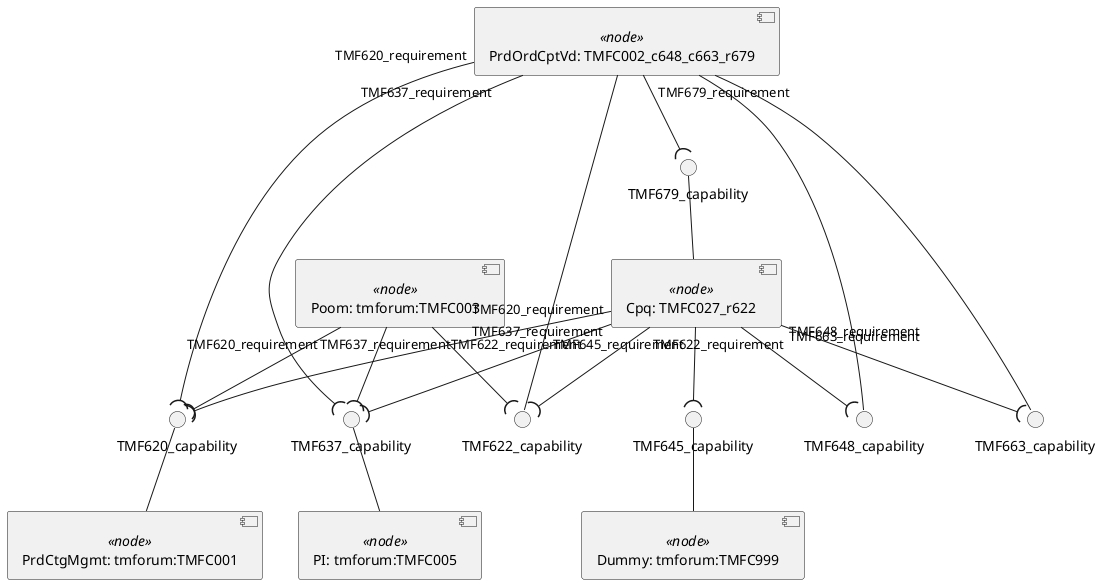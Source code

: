 @startuml
skinparam componentStyle uml2

component "PrdCtgMgmt: tmforum:TMFC001" <<node>> as node_PrdCtgMgmt
interface "TMF620_capability" as node_PrdCtgMgmt_TMF620_capability
node_PrdCtgMgmt_TMF620_capability -- node_PrdCtgMgmt

component "PrdOrdCptVd: TMFC002_c648_c663_r679" <<node>> as node_PrdOrdCptVd
interface "TMF622_capability" as node_PrdOrdCptVd_TMF622_capability
node_PrdOrdCptVd_TMF622_capability -- node_PrdOrdCptVd
interface "TMF648_capability" as node_PrdOrdCptVd_TMF648_capability
node_PrdOrdCptVd_TMF648_capability -- node_PrdOrdCptVd
interface "TMF663_capability" as node_PrdOrdCptVd_TMF663_capability
node_PrdOrdCptVd_TMF663_capability -- node_PrdOrdCptVd

component "Poom: tmforum:TMFC003" <<node>> as node_Poom

component "PI: tmforum:TMFC005" <<node>> as node_PI
interface "TMF637_capability" as node_PI_TMF637_capability
node_PI_TMF637_capability -- node_PI

component "Cpq: TMFC027_r622" <<node>> as node_Cpq
interface "TMF679_capability" as node_Cpq_TMF679_capability
node_Cpq_TMF679_capability -- node_Cpq

component "Dummy: tmforum:TMFC999" <<node>> as node_Dummy
interface "TMF645_capability" as node_Dummy_TMF645_capability
node_Dummy_TMF645_capability -- node_Dummy

node_PrdOrdCptVd "TMF620_requirement" --( node_PrdCtgMgmt_TMF620_capability
node_PrdOrdCptVd "TMF637_requirement" --( node_PI_TMF637_capability
node_PrdOrdCptVd "TMF679_requirement" --( node_Cpq_TMF679_capability
node_Poom "TMF620_requirement" --( node_PrdCtgMgmt_TMF620_capability
node_Poom "TMF622_requirement" --( node_PrdOrdCptVd_TMF622_capability
node_Poom "TMF637_requirement" --( node_PI_TMF637_capability
node_Cpq "TMF620_requirement" --( node_PrdCtgMgmt_TMF620_capability
node_Cpq "TMF637_requirement" --( node_PI_TMF637_capability
node_Cpq "TMF645_requirement" --( node_Dummy_TMF645_capability
node_Cpq "TMF648_requirement" --( node_PrdOrdCptVd_TMF648_capability
node_Cpq "TMF663_requirement" --( node_PrdOrdCptVd_TMF663_capability
node_Cpq "TMF622_requirement" --( node_PrdOrdCptVd_TMF622_capability
@enduml
